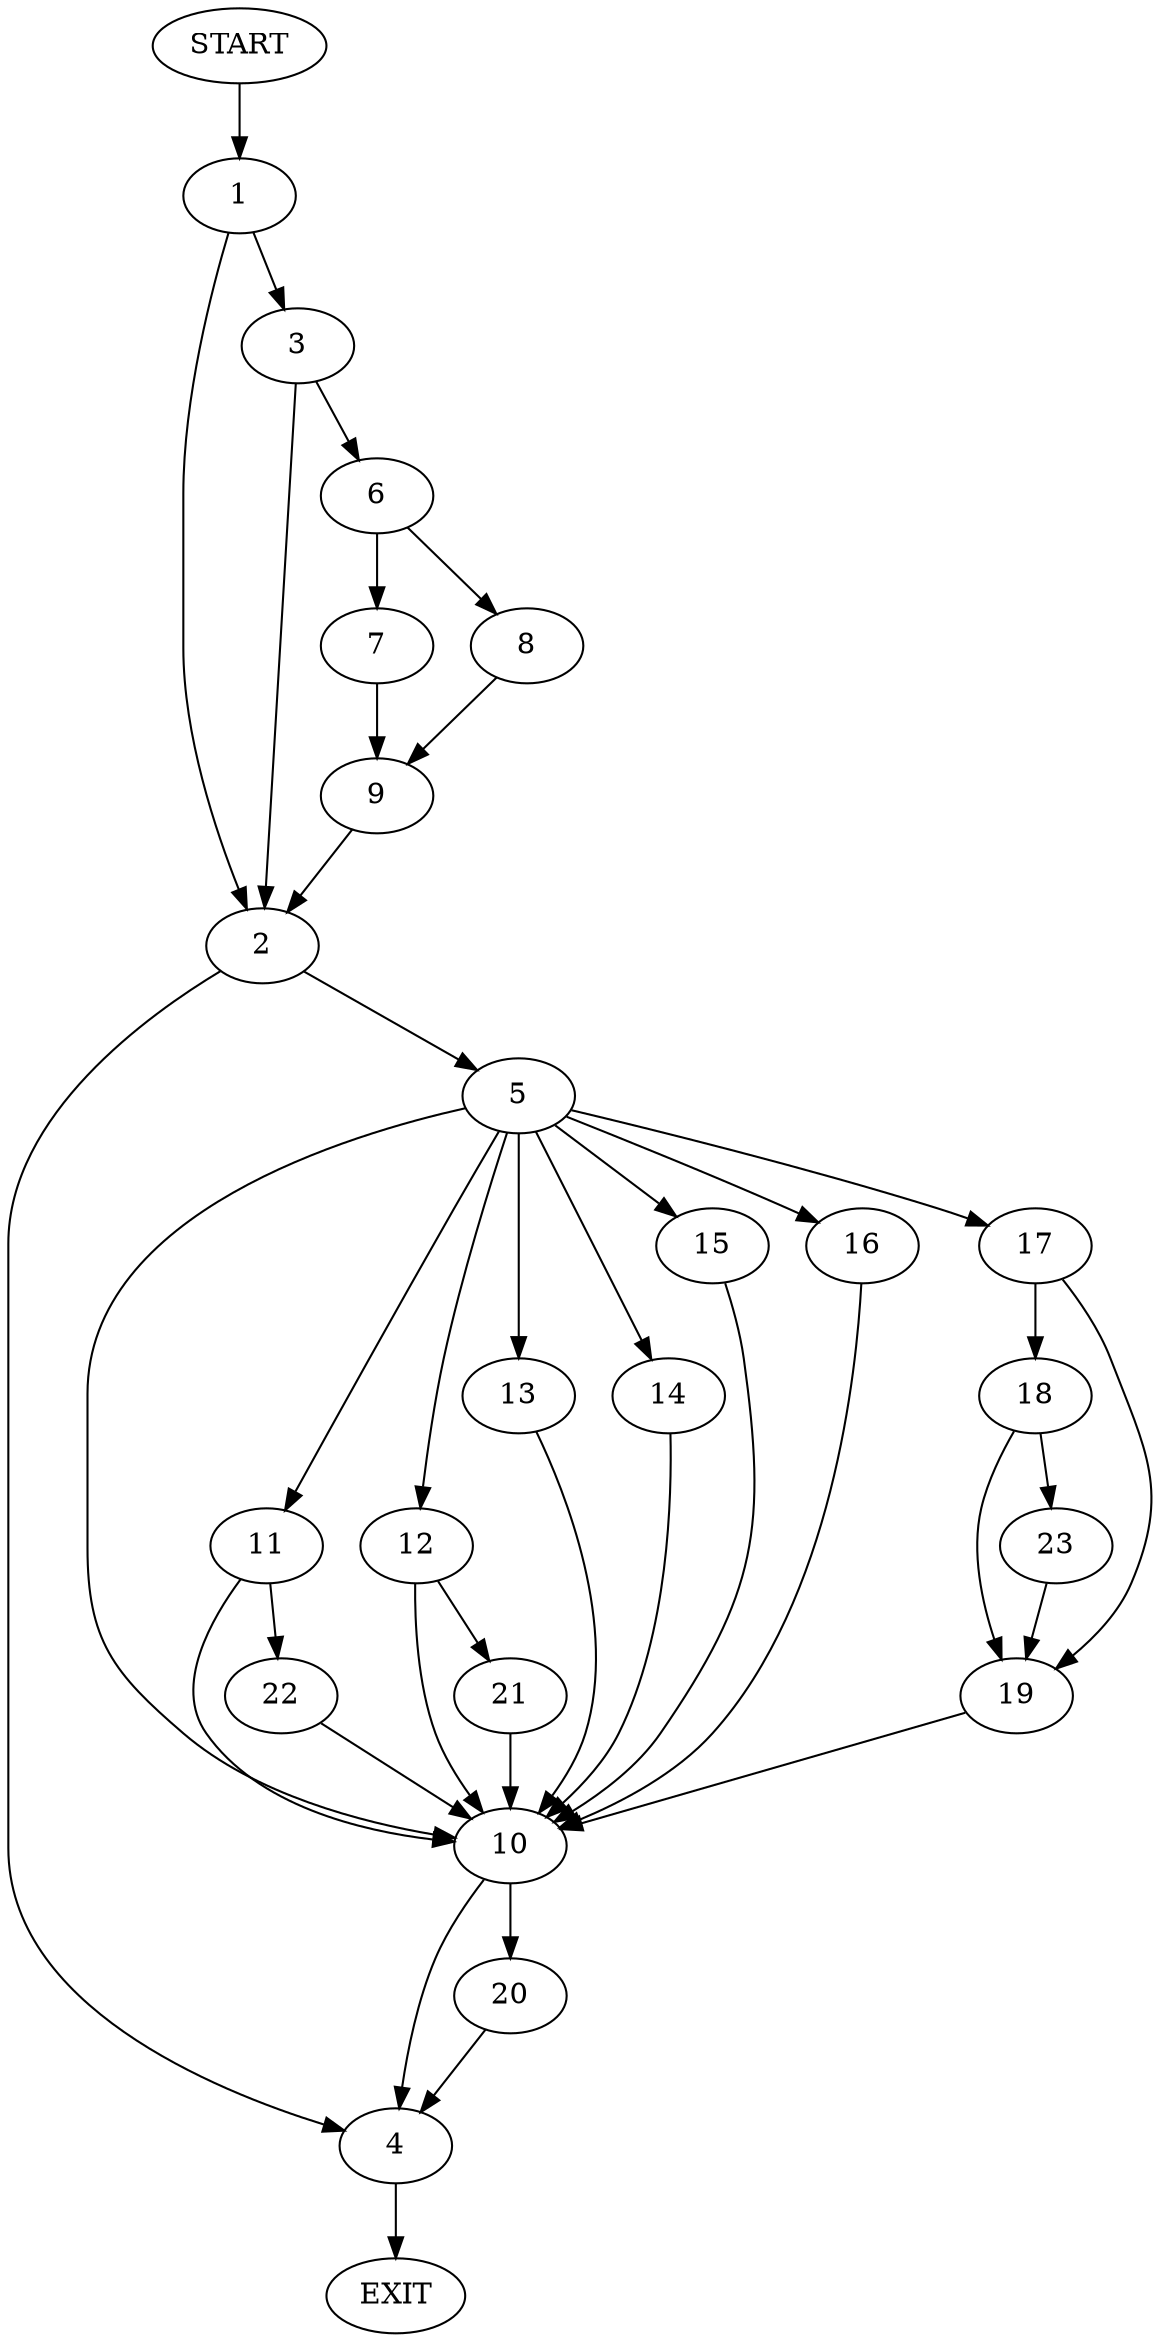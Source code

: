 digraph {
0 [label="START"]
24 [label="EXIT"]
0 -> 1
1 -> 2
1 -> 3
2 -> 4
2 -> 5
3 -> 2
3 -> 6
6 -> 7
6 -> 8
7 -> 9
8 -> 9
9 -> 2
4 -> 24
5 -> 10
5 -> 11
5 -> 12
5 -> 13
5 -> 14
5 -> 15
5 -> 16
5 -> 17
13 -> 10
17 -> 18
17 -> 19
10 -> 4
10 -> 20
12 -> 10
12 -> 21
11 -> 10
11 -> 22
14 -> 10
16 -> 10
15 -> 10
21 -> 10
22 -> 10
19 -> 10
18 -> 23
18 -> 19
23 -> 19
20 -> 4
}
